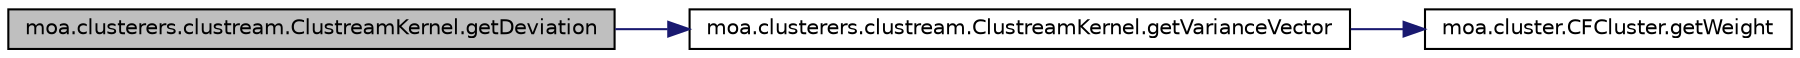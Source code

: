 digraph G
{
  edge [fontname="Helvetica",fontsize="10",labelfontname="Helvetica",labelfontsize="10"];
  node [fontname="Helvetica",fontsize="10",shape=record];
  rankdir=LR;
  Node1 [label="moa.clusterers.clustream.ClustreamKernel.getDeviation",height=0.2,width=0.4,color="black", fillcolor="grey75", style="filled" fontcolor="black"];
  Node1 -> Node2 [color="midnightblue",fontsize="10",style="solid",fontname="Helvetica"];
  Node2 [label="moa.clusterers.clustream.ClustreamKernel.getVarianceVector",height=0.2,width=0.4,color="black", fillcolor="white", style="filled",URL="$classmoa_1_1clusterers_1_1clustream_1_1ClustreamKernel.html#a5ebc527b2383c19f41587c07b91d1f3e"];
  Node2 -> Node3 [color="midnightblue",fontsize="10",style="solid",fontname="Helvetica"];
  Node3 [label="moa.cluster.CFCluster.getWeight",height=0.2,width=0.4,color="black", fillcolor="white", style="filled",URL="$classmoa_1_1cluster_1_1CFCluster.html#a68239d734eed85b83dad00bd7e4004c4",tooltip="See interface Cluster."];
}
